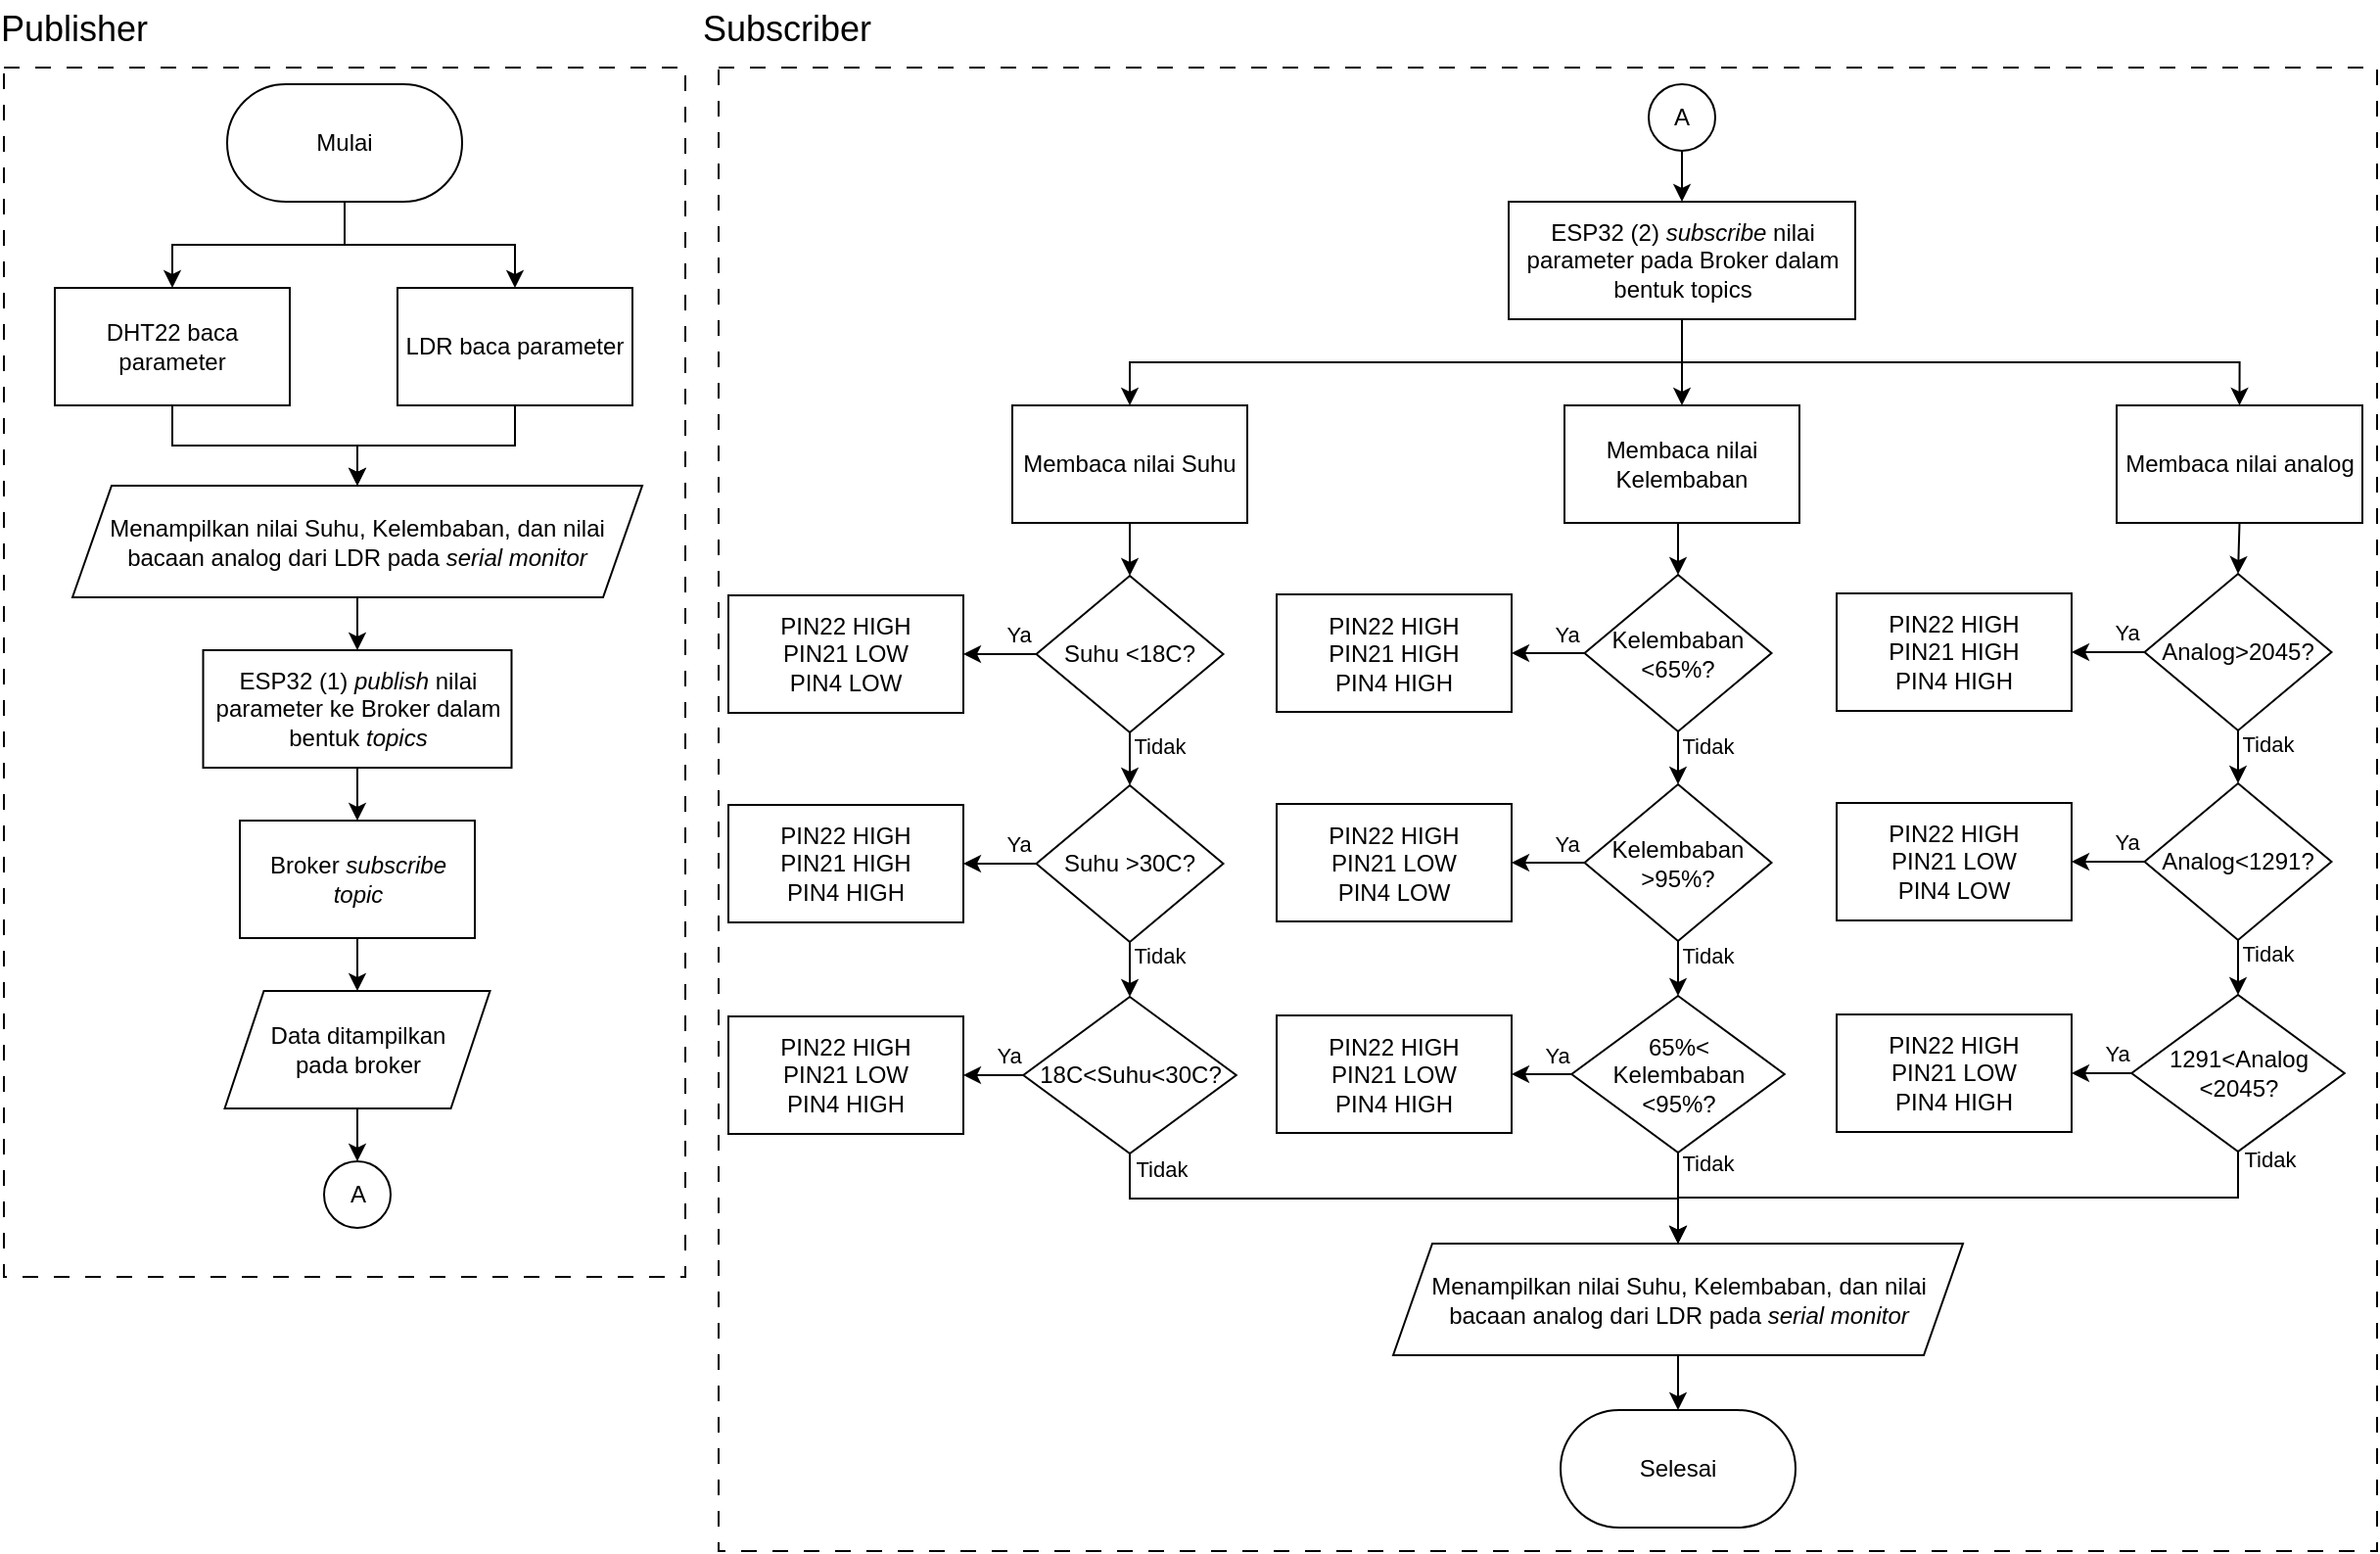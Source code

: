 <mxfile version="21.6.8" type="device">
  <diagram id="C5RBs43oDa-KdzZeNtuy" name="Page-1">
    <mxGraphModel dx="1500" dy="809" grid="0" gridSize="10" guides="1" tooltips="1" connect="1" arrows="1" fold="1" page="1" pageScale="1" pageWidth="827" pageHeight="1169" math="0" shadow="0">
      <root>
        <mxCell id="WIyWlLk6GJQsqaUBKTNV-0" />
        <mxCell id="WIyWlLk6GJQsqaUBKTNV-1" parent="WIyWlLk6GJQsqaUBKTNV-0" />
        <mxCell id="L9zX1_u5yTb0BtgkmOzb-2" style="edgeStyle=orthogonalEdgeStyle;rounded=0;orthogonalLoop=1;jettySize=auto;html=1;exitX=0.5;exitY=1;exitDx=0;exitDy=0;entryX=0.5;entryY=0;entryDx=0;entryDy=0;" edge="1" parent="WIyWlLk6GJQsqaUBKTNV-1" source="L9zX1_u5yTb0BtgkmOzb-0" target="L9zX1_u5yTb0BtgkmOzb-1">
          <mxGeometry relative="1" as="geometry" />
        </mxCell>
        <mxCell id="L9zX1_u5yTb0BtgkmOzb-5" style="edgeStyle=orthogonalEdgeStyle;rounded=0;orthogonalLoop=1;jettySize=auto;html=1;exitX=0.5;exitY=1;exitDx=0;exitDy=0;entryX=0.5;entryY=0;entryDx=0;entryDy=0;" edge="1" parent="WIyWlLk6GJQsqaUBKTNV-1" source="L9zX1_u5yTb0BtgkmOzb-0" target="L9zX1_u5yTb0BtgkmOzb-3">
          <mxGeometry relative="1" as="geometry" />
        </mxCell>
        <mxCell id="L9zX1_u5yTb0BtgkmOzb-0" value="Mulai" style="rounded=1;whiteSpace=wrap;html=1;arcSize=50;" vertex="1" parent="WIyWlLk6GJQsqaUBKTNV-1">
          <mxGeometry x="252" y="58" width="120" height="60" as="geometry" />
        </mxCell>
        <mxCell id="L9zX1_u5yTb0BtgkmOzb-7" style="edgeStyle=orthogonalEdgeStyle;rounded=0;orthogonalLoop=1;jettySize=auto;html=1;exitX=0.5;exitY=1;exitDx=0;exitDy=0;entryX=0.5;entryY=0;entryDx=0;entryDy=0;" edge="1" parent="WIyWlLk6GJQsqaUBKTNV-1" source="L9zX1_u5yTb0BtgkmOzb-1" target="L9zX1_u5yTb0BtgkmOzb-6">
          <mxGeometry relative="1" as="geometry" />
        </mxCell>
        <mxCell id="L9zX1_u5yTb0BtgkmOzb-1" value="DHT22 baca parameter" style="rounded=0;whiteSpace=wrap;html=1;" vertex="1" parent="WIyWlLk6GJQsqaUBKTNV-1">
          <mxGeometry x="164" y="162" width="120" height="60" as="geometry" />
        </mxCell>
        <mxCell id="L9zX1_u5yTb0BtgkmOzb-8" style="edgeStyle=orthogonalEdgeStyle;rounded=0;orthogonalLoop=1;jettySize=auto;html=1;exitX=0.5;exitY=1;exitDx=0;exitDy=0;entryX=0.5;entryY=0;entryDx=0;entryDy=0;" edge="1" parent="WIyWlLk6GJQsqaUBKTNV-1" source="L9zX1_u5yTb0BtgkmOzb-3" target="L9zX1_u5yTb0BtgkmOzb-6">
          <mxGeometry relative="1" as="geometry" />
        </mxCell>
        <mxCell id="L9zX1_u5yTb0BtgkmOzb-3" value="LDR baca parameter" style="rounded=0;whiteSpace=wrap;html=1;" vertex="1" parent="WIyWlLk6GJQsqaUBKTNV-1">
          <mxGeometry x="339" y="162" width="120" height="60" as="geometry" />
        </mxCell>
        <mxCell id="L9zX1_u5yTb0BtgkmOzb-10" style="edgeStyle=orthogonalEdgeStyle;rounded=0;orthogonalLoop=1;jettySize=auto;html=1;exitX=0.5;exitY=1;exitDx=0;exitDy=0;entryX=0.5;entryY=0;entryDx=0;entryDy=0;" edge="1" parent="WIyWlLk6GJQsqaUBKTNV-1" source="L9zX1_u5yTb0BtgkmOzb-6" target="L9zX1_u5yTb0BtgkmOzb-9">
          <mxGeometry relative="1" as="geometry" />
        </mxCell>
        <mxCell id="L9zX1_u5yTb0BtgkmOzb-6" value="Menampilkan nilai Suhu, Kelembaban, dan nilai bacaan analog dari LDR pada &lt;i&gt;serial monitor&lt;/i&gt;" style="shape=parallelogram;perimeter=parallelogramPerimeter;whiteSpace=wrap;html=1;fixedSize=1;" vertex="1" parent="WIyWlLk6GJQsqaUBKTNV-1">
          <mxGeometry x="173" y="263" width="291" height="57" as="geometry" />
        </mxCell>
        <mxCell id="L9zX1_u5yTb0BtgkmOzb-12" style="edgeStyle=orthogonalEdgeStyle;rounded=0;orthogonalLoop=1;jettySize=auto;html=1;exitX=0.5;exitY=1;exitDx=0;exitDy=0;entryX=0.5;entryY=0;entryDx=0;entryDy=0;" edge="1" parent="WIyWlLk6GJQsqaUBKTNV-1" source="L9zX1_u5yTb0BtgkmOzb-9" target="L9zX1_u5yTb0BtgkmOzb-11">
          <mxGeometry relative="1" as="geometry" />
        </mxCell>
        <mxCell id="L9zX1_u5yTb0BtgkmOzb-9" value="ESP32 (1)&amp;nbsp;&lt;i&gt;p&lt;/i&gt;&lt;i&gt;ublish&lt;/i&gt; nilai parameter ke Broker dalam bentuk &lt;i&gt;topics&lt;/i&gt;" style="rounded=0;whiteSpace=wrap;html=1;" vertex="1" parent="WIyWlLk6GJQsqaUBKTNV-1">
          <mxGeometry x="239.75" y="347" width="157.5" height="60" as="geometry" />
        </mxCell>
        <mxCell id="L9zX1_u5yTb0BtgkmOzb-22" style="edgeStyle=orthogonalEdgeStyle;rounded=0;orthogonalLoop=1;jettySize=auto;html=1;exitX=0.5;exitY=1;exitDx=0;exitDy=0;entryX=0.5;entryY=0;entryDx=0;entryDy=0;" edge="1" parent="WIyWlLk6GJQsqaUBKTNV-1" source="L9zX1_u5yTb0BtgkmOzb-11" target="L9zX1_u5yTb0BtgkmOzb-19">
          <mxGeometry relative="1" as="geometry" />
        </mxCell>
        <mxCell id="L9zX1_u5yTb0BtgkmOzb-11" value="Broker &lt;i&gt;subscribe topic&lt;/i&gt;" style="rounded=0;whiteSpace=wrap;html=1;" vertex="1" parent="WIyWlLk6GJQsqaUBKTNV-1">
          <mxGeometry x="258.5" y="434" width="120" height="60" as="geometry" />
        </mxCell>
        <mxCell id="L9zX1_u5yTb0BtgkmOzb-17" style="edgeStyle=orthogonalEdgeStyle;rounded=0;orthogonalLoop=1;jettySize=auto;html=1;exitX=0.5;exitY=1;exitDx=0;exitDy=0;entryX=0.5;entryY=0;entryDx=0;entryDy=0;" edge="1" parent="WIyWlLk6GJQsqaUBKTNV-1" source="L9zX1_u5yTb0BtgkmOzb-15" target="L9zX1_u5yTb0BtgkmOzb-16">
          <mxGeometry relative="1" as="geometry" />
        </mxCell>
        <mxCell id="L9zX1_u5yTb0BtgkmOzb-15" value="A" style="ellipse;whiteSpace=wrap;html=1;aspect=fixed;" vertex="1" parent="WIyWlLk6GJQsqaUBKTNV-1">
          <mxGeometry x="978" y="58" width="34" height="34" as="geometry" />
        </mxCell>
        <mxCell id="L9zX1_u5yTb0BtgkmOzb-27" style="edgeStyle=orthogonalEdgeStyle;rounded=0;orthogonalLoop=1;jettySize=auto;html=1;exitX=0.5;exitY=1;exitDx=0;exitDy=0;entryX=0.5;entryY=0;entryDx=0;entryDy=0;" edge="1" parent="WIyWlLk6GJQsqaUBKTNV-1" source="L9zX1_u5yTb0BtgkmOzb-16" target="L9zX1_u5yTb0BtgkmOzb-25">
          <mxGeometry relative="1" as="geometry" />
        </mxCell>
        <mxCell id="L9zX1_u5yTb0BtgkmOzb-28" style="edgeStyle=orthogonalEdgeStyle;rounded=0;orthogonalLoop=1;jettySize=auto;html=1;exitX=0.5;exitY=1;exitDx=0;exitDy=0;entryX=0.5;entryY=0;entryDx=0;entryDy=0;" edge="1" parent="WIyWlLk6GJQsqaUBKTNV-1" source="L9zX1_u5yTb0BtgkmOzb-16" target="L9zX1_u5yTb0BtgkmOzb-24">
          <mxGeometry relative="1" as="geometry" />
        </mxCell>
        <mxCell id="L9zX1_u5yTb0BtgkmOzb-29" style="edgeStyle=orthogonalEdgeStyle;rounded=0;orthogonalLoop=1;jettySize=auto;html=1;exitX=0.5;exitY=1;exitDx=0;exitDy=0;entryX=0.5;entryY=0;entryDx=0;entryDy=0;" edge="1" parent="WIyWlLk6GJQsqaUBKTNV-1" source="L9zX1_u5yTb0BtgkmOzb-16" target="L9zX1_u5yTb0BtgkmOzb-26">
          <mxGeometry relative="1" as="geometry" />
        </mxCell>
        <mxCell id="L9zX1_u5yTb0BtgkmOzb-16" value="ESP32 (2) &lt;i&gt;subscribe &lt;/i&gt;nilai parameter pada Broker dalam bentuk topics" style="rounded=0;whiteSpace=wrap;html=1;" vertex="1" parent="WIyWlLk6GJQsqaUBKTNV-1">
          <mxGeometry x="906.5" y="118" width="177" height="60" as="geometry" />
        </mxCell>
        <mxCell id="L9zX1_u5yTb0BtgkmOzb-23" style="edgeStyle=orthogonalEdgeStyle;rounded=0;orthogonalLoop=1;jettySize=auto;html=1;exitX=0.5;exitY=1;exitDx=0;exitDy=0;entryX=0.5;entryY=0;entryDx=0;entryDy=0;" edge="1" parent="WIyWlLk6GJQsqaUBKTNV-1" source="L9zX1_u5yTb0BtgkmOzb-19" target="L9zX1_u5yTb0BtgkmOzb-21">
          <mxGeometry relative="1" as="geometry" />
        </mxCell>
        <mxCell id="L9zX1_u5yTb0BtgkmOzb-19" value="Data ditampilkan &lt;br&gt;pada broker" style="shape=parallelogram;perimeter=parallelogramPerimeter;whiteSpace=wrap;html=1;fixedSize=1;" vertex="1" parent="WIyWlLk6GJQsqaUBKTNV-1">
          <mxGeometry x="250.75" y="521" width="135.5" height="60" as="geometry" />
        </mxCell>
        <mxCell id="L9zX1_u5yTb0BtgkmOzb-21" value="A" style="ellipse;whiteSpace=wrap;html=1;aspect=fixed;" vertex="1" parent="WIyWlLk6GJQsqaUBKTNV-1">
          <mxGeometry x="301.5" y="608" width="34" height="34" as="geometry" />
        </mxCell>
        <mxCell id="L9zX1_u5yTb0BtgkmOzb-31" style="edgeStyle=orthogonalEdgeStyle;rounded=0;orthogonalLoop=1;jettySize=auto;html=1;exitX=0.5;exitY=1;exitDx=0;exitDy=0;entryX=0.5;entryY=0;entryDx=0;entryDy=0;" edge="1" parent="WIyWlLk6GJQsqaUBKTNV-1" source="L9zX1_u5yTb0BtgkmOzb-24" target="L9zX1_u5yTb0BtgkmOzb-30">
          <mxGeometry relative="1" as="geometry" />
        </mxCell>
        <mxCell id="L9zX1_u5yTb0BtgkmOzb-24" value="Membaca nilai Suhu" style="rounded=0;whiteSpace=wrap;html=1;" vertex="1" parent="WIyWlLk6GJQsqaUBKTNV-1">
          <mxGeometry x="653" y="222" width="120" height="60" as="geometry" />
        </mxCell>
        <mxCell id="L9zX1_u5yTb0BtgkmOzb-81" style="edgeStyle=orthogonalEdgeStyle;rounded=0;orthogonalLoop=1;jettySize=auto;html=1;exitX=0.5;exitY=1;exitDx=0;exitDy=0;entryX=0.5;entryY=0;entryDx=0;entryDy=0;" edge="1" parent="WIyWlLk6GJQsqaUBKTNV-1" source="L9zX1_u5yTb0BtgkmOzb-25" target="L9zX1_u5yTb0BtgkmOzb-72">
          <mxGeometry relative="1" as="geometry" />
        </mxCell>
        <mxCell id="L9zX1_u5yTb0BtgkmOzb-25" value="Membaca nilai Kelembaban" style="rounded=0;whiteSpace=wrap;html=1;" vertex="1" parent="WIyWlLk6GJQsqaUBKTNV-1">
          <mxGeometry x="935" y="222" width="120" height="60" as="geometry" />
        </mxCell>
        <mxCell id="L9zX1_u5yTb0BtgkmOzb-106" style="edgeStyle=orthogonalEdgeStyle;rounded=0;orthogonalLoop=1;jettySize=auto;html=1;exitX=0.5;exitY=1;exitDx=0;exitDy=0;entryX=0.5;entryY=0;entryDx=0;entryDy=0;" edge="1" parent="WIyWlLk6GJQsqaUBKTNV-1" source="L9zX1_u5yTb0BtgkmOzb-26" target="L9zX1_u5yTb0BtgkmOzb-97">
          <mxGeometry relative="1" as="geometry" />
        </mxCell>
        <mxCell id="L9zX1_u5yTb0BtgkmOzb-26" value="Membaca nilai analog" style="rounded=0;whiteSpace=wrap;html=1;" vertex="1" parent="WIyWlLk6GJQsqaUBKTNV-1">
          <mxGeometry x="1217" y="222" width="125.5" height="60" as="geometry" />
        </mxCell>
        <mxCell id="L9zX1_u5yTb0BtgkmOzb-34" value="Ya" style="edgeStyle=orthogonalEdgeStyle;rounded=0;orthogonalLoop=1;jettySize=auto;html=1;exitX=0;exitY=0.5;exitDx=0;exitDy=0;entryX=1;entryY=0.5;entryDx=0;entryDy=0;" edge="1" parent="WIyWlLk6GJQsqaUBKTNV-1" source="L9zX1_u5yTb0BtgkmOzb-30" target="L9zX1_u5yTb0BtgkmOzb-33">
          <mxGeometry x="-0.503" y="-10" relative="1" as="geometry">
            <mxPoint as="offset" />
          </mxGeometry>
        </mxCell>
        <mxCell id="L9zX1_u5yTb0BtgkmOzb-36" value="Tidak" style="edgeStyle=orthogonalEdgeStyle;rounded=0;orthogonalLoop=1;jettySize=auto;html=1;exitX=0.5;exitY=1;exitDx=0;exitDy=0;entryX=0.5;entryY=0;entryDx=0;entryDy=0;" edge="1" parent="WIyWlLk6GJQsqaUBKTNV-1" source="L9zX1_u5yTb0BtgkmOzb-30">
          <mxGeometry x="-0.481" y="15" relative="1" as="geometry">
            <mxPoint x="713" y="416" as="targetPoint" />
            <mxPoint as="offset" />
          </mxGeometry>
        </mxCell>
        <mxCell id="L9zX1_u5yTb0BtgkmOzb-30" value="Suhu &amp;lt;18C?" style="rhombus;whiteSpace=wrap;html=1;" vertex="1" parent="WIyWlLk6GJQsqaUBKTNV-1">
          <mxGeometry x="665.25" y="309" width="95.5" height="80" as="geometry" />
        </mxCell>
        <mxCell id="L9zX1_u5yTb0BtgkmOzb-33" value="PIN22 HIGH&lt;br&gt;PIN21 LOW&lt;br&gt;PIN4 LOW" style="rounded=0;whiteSpace=wrap;html=1;" vertex="1" parent="WIyWlLk6GJQsqaUBKTNV-1">
          <mxGeometry x="508" y="319" width="120" height="60" as="geometry" />
        </mxCell>
        <mxCell id="L9zX1_u5yTb0BtgkmOzb-37" value="Ya" style="edgeStyle=orthogonalEdgeStyle;rounded=0;orthogonalLoop=1;jettySize=auto;html=1;exitX=0;exitY=0.5;exitDx=0;exitDy=0;entryX=1;entryY=0.5;entryDx=0;entryDy=0;" edge="1" parent="WIyWlLk6GJQsqaUBKTNV-1" source="L9zX1_u5yTb0BtgkmOzb-39" target="L9zX1_u5yTb0BtgkmOzb-40">
          <mxGeometry x="-0.503" y="-10" relative="1" as="geometry">
            <mxPoint as="offset" />
          </mxGeometry>
        </mxCell>
        <mxCell id="L9zX1_u5yTb0BtgkmOzb-38" value="Tidak" style="edgeStyle=orthogonalEdgeStyle;rounded=0;orthogonalLoop=1;jettySize=auto;html=1;exitX=0.5;exitY=1;exitDx=0;exitDy=0;entryX=0.5;entryY=0;entryDx=0;entryDy=0;" edge="1" parent="WIyWlLk6GJQsqaUBKTNV-1" source="L9zX1_u5yTb0BtgkmOzb-39" target="L9zX1_u5yTb0BtgkmOzb-43">
          <mxGeometry x="-0.481" y="15" relative="1" as="geometry">
            <mxPoint x="713" y="523" as="targetPoint" />
            <mxPoint as="offset" />
          </mxGeometry>
        </mxCell>
        <mxCell id="L9zX1_u5yTb0BtgkmOzb-39" value="Suhu &amp;gt;30C?" style="rhombus;whiteSpace=wrap;html=1;" vertex="1" parent="WIyWlLk6GJQsqaUBKTNV-1">
          <mxGeometry x="665.25" y="416" width="95.5" height="80" as="geometry" />
        </mxCell>
        <mxCell id="L9zX1_u5yTb0BtgkmOzb-40" value="PIN22 HIGH&lt;br&gt;PIN21 HIGH&lt;br&gt;PIN4 HIGH" style="rounded=0;whiteSpace=wrap;html=1;" vertex="1" parent="WIyWlLk6GJQsqaUBKTNV-1">
          <mxGeometry x="508" y="426" width="120" height="60" as="geometry" />
        </mxCell>
        <mxCell id="L9zX1_u5yTb0BtgkmOzb-41" value="Ya" style="edgeStyle=orthogonalEdgeStyle;rounded=0;orthogonalLoop=1;jettySize=auto;html=1;exitX=0;exitY=0.5;exitDx=0;exitDy=0;entryX=1;entryY=0.5;entryDx=0;entryDy=0;" edge="1" parent="WIyWlLk6GJQsqaUBKTNV-1" source="L9zX1_u5yTb0BtgkmOzb-43" target="L9zX1_u5yTb0BtgkmOzb-44">
          <mxGeometry x="-0.503" y="-10" relative="1" as="geometry">
            <mxPoint as="offset" />
          </mxGeometry>
        </mxCell>
        <mxCell id="L9zX1_u5yTb0BtgkmOzb-42" value="Tidak" style="edgeStyle=orthogonalEdgeStyle;rounded=0;orthogonalLoop=1;jettySize=auto;html=1;exitX=0.5;exitY=1;exitDx=0;exitDy=0;entryX=0.5;entryY=0;entryDx=0;entryDy=0;" edge="1" parent="WIyWlLk6GJQsqaUBKTNV-1" source="L9zX1_u5yTb0BtgkmOzb-43" target="L9zX1_u5yTb0BtgkmOzb-45">
          <mxGeometry x="-0.955" y="16" relative="1" as="geometry">
            <mxPoint x="773" y="631" as="targetPoint" />
            <mxPoint as="offset" />
          </mxGeometry>
        </mxCell>
        <mxCell id="L9zX1_u5yTb0BtgkmOzb-43" value="18C&amp;lt;Suhu&amp;lt;30C?" style="rhombus;whiteSpace=wrap;html=1;" vertex="1" parent="WIyWlLk6GJQsqaUBKTNV-1">
          <mxGeometry x="658.63" y="524" width="108.75" height="80" as="geometry" />
        </mxCell>
        <mxCell id="L9zX1_u5yTb0BtgkmOzb-44" value="PIN22 HIGH&lt;br&gt;PIN21 LOW&lt;br&gt;PIN4 HIGH" style="rounded=0;whiteSpace=wrap;html=1;" vertex="1" parent="WIyWlLk6GJQsqaUBKTNV-1">
          <mxGeometry x="508" y="534" width="120" height="60" as="geometry" />
        </mxCell>
        <mxCell id="L9zX1_u5yTb0BtgkmOzb-109" style="edgeStyle=orthogonalEdgeStyle;rounded=0;orthogonalLoop=1;jettySize=auto;html=1;exitX=0.5;exitY=1;exitDx=0;exitDy=0;entryX=0.5;entryY=0;entryDx=0;entryDy=0;" edge="1" parent="WIyWlLk6GJQsqaUBKTNV-1" source="L9zX1_u5yTb0BtgkmOzb-45" target="L9zX1_u5yTb0BtgkmOzb-108">
          <mxGeometry relative="1" as="geometry" />
        </mxCell>
        <mxCell id="L9zX1_u5yTb0BtgkmOzb-45" value="Menampilkan nilai Suhu, Kelembaban, dan nilai bacaan analog dari LDR pada &lt;i&gt;serial monitor&lt;/i&gt;" style="shape=parallelogram;perimeter=parallelogramPerimeter;whiteSpace=wrap;html=1;fixedSize=1;" vertex="1" parent="WIyWlLk6GJQsqaUBKTNV-1">
          <mxGeometry x="847.5" y="650" width="291" height="57" as="geometry" />
        </mxCell>
        <mxCell id="L9zX1_u5yTb0BtgkmOzb-70" value="Ya" style="edgeStyle=orthogonalEdgeStyle;rounded=0;orthogonalLoop=1;jettySize=auto;html=1;exitX=0;exitY=0.5;exitDx=0;exitDy=0;entryX=1;entryY=0.5;entryDx=0;entryDy=0;" edge="1" parent="WIyWlLk6GJQsqaUBKTNV-1" source="L9zX1_u5yTb0BtgkmOzb-72" target="L9zX1_u5yTb0BtgkmOzb-73">
          <mxGeometry x="-0.503" y="-10" relative="1" as="geometry">
            <mxPoint as="offset" />
          </mxGeometry>
        </mxCell>
        <mxCell id="L9zX1_u5yTb0BtgkmOzb-71" value="Tidak" style="edgeStyle=orthogonalEdgeStyle;rounded=0;orthogonalLoop=1;jettySize=auto;html=1;exitX=0.5;exitY=1;exitDx=0;exitDy=0;entryX=0.5;entryY=0;entryDx=0;entryDy=0;" edge="1" parent="WIyWlLk6GJQsqaUBKTNV-1" source="L9zX1_u5yTb0BtgkmOzb-72">
          <mxGeometry x="-0.481" y="15" relative="1" as="geometry">
            <mxPoint x="993" y="415.5" as="targetPoint" />
            <mxPoint as="offset" />
          </mxGeometry>
        </mxCell>
        <mxCell id="L9zX1_u5yTb0BtgkmOzb-72" value="Kelembaban &amp;lt;65%?" style="rhombus;whiteSpace=wrap;html=1;" vertex="1" parent="WIyWlLk6GJQsqaUBKTNV-1">
          <mxGeometry x="945.25" y="308.5" width="95.5" height="80" as="geometry" />
        </mxCell>
        <mxCell id="L9zX1_u5yTb0BtgkmOzb-73" value="PIN22 HIGH&lt;br&gt;PIN21 HIGH&lt;br&gt;PIN4 HIGH" style="rounded=0;whiteSpace=wrap;html=1;" vertex="1" parent="WIyWlLk6GJQsqaUBKTNV-1">
          <mxGeometry x="788" y="318.5" width="120" height="60" as="geometry" />
        </mxCell>
        <mxCell id="L9zX1_u5yTb0BtgkmOzb-74" value="Ya" style="edgeStyle=orthogonalEdgeStyle;rounded=0;orthogonalLoop=1;jettySize=auto;html=1;exitX=0;exitY=0.5;exitDx=0;exitDy=0;entryX=1;entryY=0.5;entryDx=0;entryDy=0;" edge="1" parent="WIyWlLk6GJQsqaUBKTNV-1" source="L9zX1_u5yTb0BtgkmOzb-76" target="L9zX1_u5yTb0BtgkmOzb-77">
          <mxGeometry x="-0.503" y="-10" relative="1" as="geometry">
            <mxPoint as="offset" />
          </mxGeometry>
        </mxCell>
        <mxCell id="L9zX1_u5yTb0BtgkmOzb-75" value="Tidak" style="edgeStyle=orthogonalEdgeStyle;rounded=0;orthogonalLoop=1;jettySize=auto;html=1;exitX=0.5;exitY=1;exitDx=0;exitDy=0;entryX=0.5;entryY=0;entryDx=0;entryDy=0;" edge="1" parent="WIyWlLk6GJQsqaUBKTNV-1" source="L9zX1_u5yTb0BtgkmOzb-76" target="L9zX1_u5yTb0BtgkmOzb-79">
          <mxGeometry x="-0.481" y="15" relative="1" as="geometry">
            <mxPoint x="993" y="522.5" as="targetPoint" />
            <mxPoint as="offset" />
          </mxGeometry>
        </mxCell>
        <mxCell id="L9zX1_u5yTb0BtgkmOzb-76" value="Kelembaban &amp;gt;95%?" style="rhombus;whiteSpace=wrap;html=1;" vertex="1" parent="WIyWlLk6GJQsqaUBKTNV-1">
          <mxGeometry x="945.25" y="415.5" width="95.5" height="80" as="geometry" />
        </mxCell>
        <mxCell id="L9zX1_u5yTb0BtgkmOzb-77" value="PIN22 HIGH&lt;br&gt;PIN21 LOW&lt;br&gt;PIN4 LOW" style="rounded=0;whiteSpace=wrap;html=1;" vertex="1" parent="WIyWlLk6GJQsqaUBKTNV-1">
          <mxGeometry x="788" y="425.5" width="120" height="60" as="geometry" />
        </mxCell>
        <mxCell id="L9zX1_u5yTb0BtgkmOzb-78" value="Ya" style="edgeStyle=orthogonalEdgeStyle;rounded=0;orthogonalLoop=1;jettySize=auto;html=1;exitX=0;exitY=0.5;exitDx=0;exitDy=0;entryX=1;entryY=0.5;entryDx=0;entryDy=0;" edge="1" parent="WIyWlLk6GJQsqaUBKTNV-1" source="L9zX1_u5yTb0BtgkmOzb-79" target="L9zX1_u5yTb0BtgkmOzb-80">
          <mxGeometry x="-0.503" y="-10" relative="1" as="geometry">
            <mxPoint as="offset" />
          </mxGeometry>
        </mxCell>
        <mxCell id="L9zX1_u5yTb0BtgkmOzb-82" value="Tidak" style="edgeStyle=orthogonalEdgeStyle;rounded=0;orthogonalLoop=1;jettySize=auto;html=1;exitX=0.5;exitY=1;exitDx=0;exitDy=0;entryX=0.5;entryY=0;entryDx=0;entryDy=0;" edge="1" parent="WIyWlLk6GJQsqaUBKTNV-1" source="L9zX1_u5yTb0BtgkmOzb-79" target="L9zX1_u5yTb0BtgkmOzb-45">
          <mxGeometry x="-0.763" y="15" relative="1" as="geometry">
            <mxPoint as="offset" />
          </mxGeometry>
        </mxCell>
        <mxCell id="L9zX1_u5yTb0BtgkmOzb-79" value="65%&amp;lt;&lt;br&gt;Kelembaban &amp;lt;95%?" style="rhombus;whiteSpace=wrap;html=1;" vertex="1" parent="WIyWlLk6GJQsqaUBKTNV-1">
          <mxGeometry x="938.63" y="523.5" width="108.75" height="80" as="geometry" />
        </mxCell>
        <mxCell id="L9zX1_u5yTb0BtgkmOzb-80" value="PIN22 HIGH&lt;br&gt;PIN21 LOW&lt;br&gt;PIN4 HIGH" style="rounded=0;whiteSpace=wrap;html=1;" vertex="1" parent="WIyWlLk6GJQsqaUBKTNV-1">
          <mxGeometry x="788" y="533.5" width="120" height="60" as="geometry" />
        </mxCell>
        <mxCell id="L9zX1_u5yTb0BtgkmOzb-95" value="Ya" style="edgeStyle=orthogonalEdgeStyle;rounded=0;orthogonalLoop=1;jettySize=auto;html=1;exitX=0;exitY=0.5;exitDx=0;exitDy=0;entryX=1;entryY=0.5;entryDx=0;entryDy=0;" edge="1" parent="WIyWlLk6GJQsqaUBKTNV-1" source="L9zX1_u5yTb0BtgkmOzb-97" target="L9zX1_u5yTb0BtgkmOzb-98">
          <mxGeometry x="-0.503" y="-10" relative="1" as="geometry">
            <mxPoint as="offset" />
          </mxGeometry>
        </mxCell>
        <mxCell id="L9zX1_u5yTb0BtgkmOzb-96" value="Tidak" style="edgeStyle=orthogonalEdgeStyle;rounded=0;orthogonalLoop=1;jettySize=auto;html=1;exitX=0.5;exitY=1;exitDx=0;exitDy=0;entryX=0.5;entryY=0;entryDx=0;entryDy=0;" edge="1" parent="WIyWlLk6GJQsqaUBKTNV-1" source="L9zX1_u5yTb0BtgkmOzb-97">
          <mxGeometry x="-0.481" y="15" relative="1" as="geometry">
            <mxPoint x="1279" y="415" as="targetPoint" />
            <mxPoint as="offset" />
          </mxGeometry>
        </mxCell>
        <mxCell id="L9zX1_u5yTb0BtgkmOzb-97" value="Analog&amp;gt;2045?" style="rhombus;whiteSpace=wrap;html=1;" vertex="1" parent="WIyWlLk6GJQsqaUBKTNV-1">
          <mxGeometry x="1231.25" y="308" width="95.5" height="80" as="geometry" />
        </mxCell>
        <mxCell id="L9zX1_u5yTb0BtgkmOzb-98" value="PIN22 HIGH&lt;br&gt;PIN21 HIGH&lt;br&gt;PIN4 HIGH" style="rounded=0;whiteSpace=wrap;html=1;" vertex="1" parent="WIyWlLk6GJQsqaUBKTNV-1">
          <mxGeometry x="1074" y="318" width="120" height="60" as="geometry" />
        </mxCell>
        <mxCell id="L9zX1_u5yTb0BtgkmOzb-99" value="Ya" style="edgeStyle=orthogonalEdgeStyle;rounded=0;orthogonalLoop=1;jettySize=auto;html=1;exitX=0;exitY=0.5;exitDx=0;exitDy=0;entryX=1;entryY=0.5;entryDx=0;entryDy=0;" edge="1" parent="WIyWlLk6GJQsqaUBKTNV-1" source="L9zX1_u5yTb0BtgkmOzb-101" target="L9zX1_u5yTb0BtgkmOzb-102">
          <mxGeometry x="-0.503" y="-10" relative="1" as="geometry">
            <mxPoint as="offset" />
          </mxGeometry>
        </mxCell>
        <mxCell id="L9zX1_u5yTb0BtgkmOzb-100" value="Tidak" style="edgeStyle=orthogonalEdgeStyle;rounded=0;orthogonalLoop=1;jettySize=auto;html=1;exitX=0.5;exitY=1;exitDx=0;exitDy=0;entryX=0.5;entryY=0;entryDx=0;entryDy=0;" edge="1" parent="WIyWlLk6GJQsqaUBKTNV-1" source="L9zX1_u5yTb0BtgkmOzb-101" target="L9zX1_u5yTb0BtgkmOzb-104">
          <mxGeometry x="-0.481" y="15" relative="1" as="geometry">
            <mxPoint x="1279" y="522" as="targetPoint" />
            <mxPoint as="offset" />
          </mxGeometry>
        </mxCell>
        <mxCell id="L9zX1_u5yTb0BtgkmOzb-101" value="Analog&amp;lt;1291&lt;span style=&quot;background-color: initial;&quot;&gt;?&lt;/span&gt;" style="rhombus;whiteSpace=wrap;html=1;" vertex="1" parent="WIyWlLk6GJQsqaUBKTNV-1">
          <mxGeometry x="1231.25" y="415" width="95.5" height="80" as="geometry" />
        </mxCell>
        <mxCell id="L9zX1_u5yTb0BtgkmOzb-102" value="PIN22 HIGH&lt;br&gt;PIN21 LOW&lt;br&gt;PIN4 LOW" style="rounded=0;whiteSpace=wrap;html=1;" vertex="1" parent="WIyWlLk6GJQsqaUBKTNV-1">
          <mxGeometry x="1074" y="425" width="120" height="60" as="geometry" />
        </mxCell>
        <mxCell id="L9zX1_u5yTb0BtgkmOzb-103" value="Ya" style="edgeStyle=orthogonalEdgeStyle;rounded=0;orthogonalLoop=1;jettySize=auto;html=1;exitX=0;exitY=0.5;exitDx=0;exitDy=0;entryX=1;entryY=0.5;entryDx=0;entryDy=0;" edge="1" parent="WIyWlLk6GJQsqaUBKTNV-1" source="L9zX1_u5yTb0BtgkmOzb-104" target="L9zX1_u5yTb0BtgkmOzb-105">
          <mxGeometry x="-0.503" y="-10" relative="1" as="geometry">
            <mxPoint as="offset" />
          </mxGeometry>
        </mxCell>
        <mxCell id="L9zX1_u5yTb0BtgkmOzb-107" value="Tidak" style="edgeStyle=orthogonalEdgeStyle;rounded=0;orthogonalLoop=1;jettySize=auto;html=1;exitX=0.5;exitY=1;exitDx=0;exitDy=0;entryX=0.5;entryY=0;entryDx=0;entryDy=0;" edge="1" parent="WIyWlLk6GJQsqaUBKTNV-1" source="L9zX1_u5yTb0BtgkmOzb-104" target="L9zX1_u5yTb0BtgkmOzb-45">
          <mxGeometry x="-0.976" y="16" relative="1" as="geometry">
            <mxPoint as="offset" />
          </mxGeometry>
        </mxCell>
        <mxCell id="L9zX1_u5yTb0BtgkmOzb-104" value="1291&amp;lt;Analog&lt;br&gt;&amp;lt;2045?" style="rhombus;whiteSpace=wrap;html=1;" vertex="1" parent="WIyWlLk6GJQsqaUBKTNV-1">
          <mxGeometry x="1224.63" y="523" width="108.75" height="80" as="geometry" />
        </mxCell>
        <mxCell id="L9zX1_u5yTb0BtgkmOzb-105" value="PIN22 HIGH&lt;br&gt;PIN21 LOW&lt;br&gt;PIN4 HIGH" style="rounded=0;whiteSpace=wrap;html=1;" vertex="1" parent="WIyWlLk6GJQsqaUBKTNV-1">
          <mxGeometry x="1074" y="533" width="120" height="60" as="geometry" />
        </mxCell>
        <mxCell id="L9zX1_u5yTb0BtgkmOzb-108" value="Selesai" style="rounded=1;whiteSpace=wrap;html=1;arcSize=50;" vertex="1" parent="WIyWlLk6GJQsqaUBKTNV-1">
          <mxGeometry x="933" y="735" width="120" height="60" as="geometry" />
        </mxCell>
        <mxCell id="L9zX1_u5yTb0BtgkmOzb-110" value="" style="rounded=0;whiteSpace=wrap;html=1;fillColor=none;dashed=1;dashPattern=8 8;" vertex="1" parent="WIyWlLk6GJQsqaUBKTNV-1">
          <mxGeometry x="138" y="49.5" width="348" height="617.5" as="geometry" />
        </mxCell>
        <mxCell id="L9zX1_u5yTb0BtgkmOzb-111" value="" style="rounded=0;whiteSpace=wrap;html=1;fillColor=none;dashed=1;dashPattern=8 8;" vertex="1" parent="WIyWlLk6GJQsqaUBKTNV-1">
          <mxGeometry x="503" y="49.5" width="847" height="757.5" as="geometry" />
        </mxCell>
        <mxCell id="L9zX1_u5yTb0BtgkmOzb-112" value="&lt;font style=&quot;font-size: 18px;&quot;&gt;Publisher&lt;/font&gt;" style="text;html=1;strokeColor=none;fillColor=none;align=center;verticalAlign=middle;whiteSpace=wrap;rounded=0;" vertex="1" parent="WIyWlLk6GJQsqaUBKTNV-1">
          <mxGeometry x="144" y="15" width="60" height="30" as="geometry" />
        </mxCell>
        <mxCell id="L9zX1_u5yTb0BtgkmOzb-113" value="&lt;font style=&quot;font-size: 18px;&quot;&gt;Subscriber&lt;/font&gt;" style="text;html=1;strokeColor=none;fillColor=none;align=center;verticalAlign=middle;whiteSpace=wrap;rounded=0;" vertex="1" parent="WIyWlLk6GJQsqaUBKTNV-1">
          <mxGeometry x="508" y="15" width="60" height="30" as="geometry" />
        </mxCell>
      </root>
    </mxGraphModel>
  </diagram>
</mxfile>
